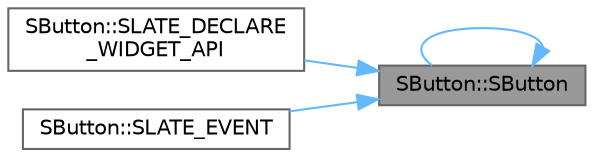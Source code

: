 digraph "SButton::SButton"
{
 // INTERACTIVE_SVG=YES
 // LATEX_PDF_SIZE
  bgcolor="transparent";
  edge [fontname=Helvetica,fontsize=10,labelfontname=Helvetica,labelfontsize=10];
  node [fontname=Helvetica,fontsize=10,shape=box,height=0.2,width=0.4];
  rankdir="RL";
  Node1 [id="Node000001",label="SButton::SButton",height=0.2,width=0.4,color="gray40", fillcolor="grey60", style="filled", fontcolor="black",tooltip="Sets the rules to use for determining whether the button was clicked."];
  Node1 -> Node1 [id="edge1_Node000001_Node000001",dir="back",color="steelblue1",style="solid",tooltip=" "];
  Node1 -> Node2 [id="edge2_Node000001_Node000002",dir="back",color="steelblue1",style="solid",tooltip=" "];
  Node2 [id="Node000002",label="SButton::SLATE_DECLARE\l_WIDGET_API",height=0.2,width=0.4,color="grey40", fillcolor="white", style="filled",URL="$d7/d3f/classSButton.html#a72f7d1f3fb4a1b297ff8d4d52aeeb20f",tooltip=" "];
  Node1 -> Node3 [id="edge3_Node000001_Node000003",dir="back",color="steelblue1",style="solid",tooltip=" "];
  Node3 [id="Node000003",label="SButton::SLATE_EVENT",height=0.2,width=0.4,color="grey40", fillcolor="white", style="filled",URL="$d7/d3f/classSButton.html#a8b880375ffa0e586a5d9403f56643b8d",tooltip=" "];
}
